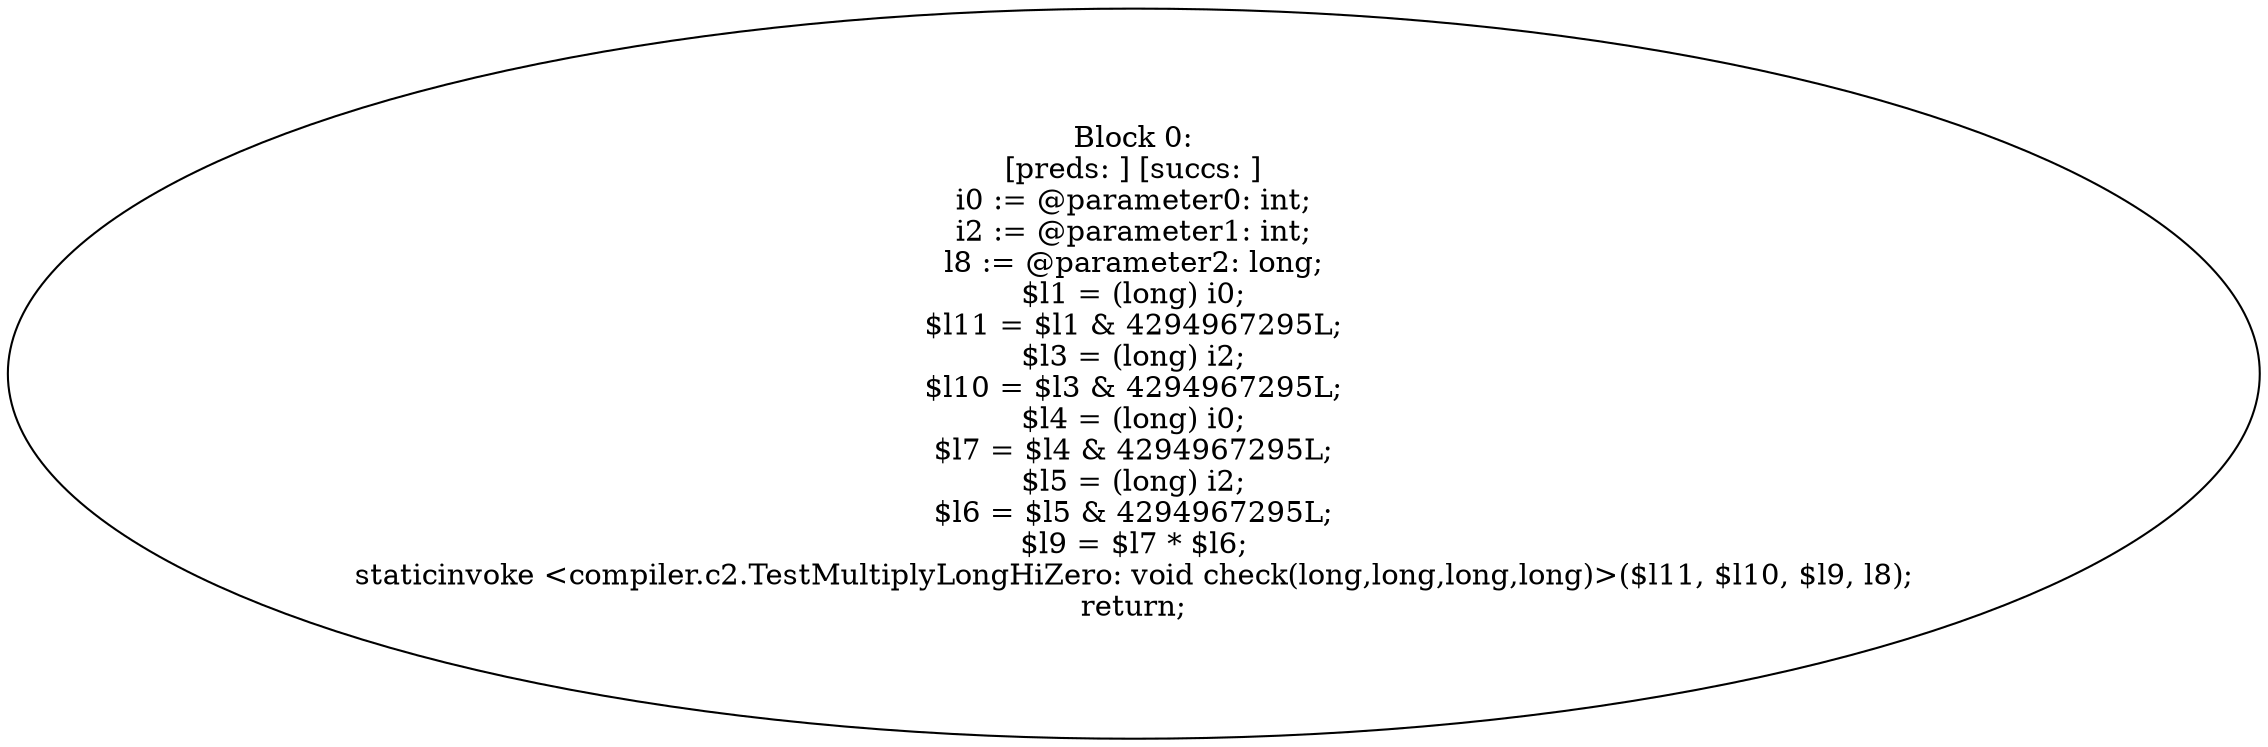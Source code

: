 digraph "unitGraph" {
    "Block 0:
[preds: ] [succs: ]
i0 := @parameter0: int;
i2 := @parameter1: int;
l8 := @parameter2: long;
$l1 = (long) i0;
$l11 = $l1 & 4294967295L;
$l3 = (long) i2;
$l10 = $l3 & 4294967295L;
$l4 = (long) i0;
$l7 = $l4 & 4294967295L;
$l5 = (long) i2;
$l6 = $l5 & 4294967295L;
$l9 = $l7 * $l6;
staticinvoke <compiler.c2.TestMultiplyLongHiZero: void check(long,long,long,long)>($l11, $l10, $l9, l8);
return;
"
}
